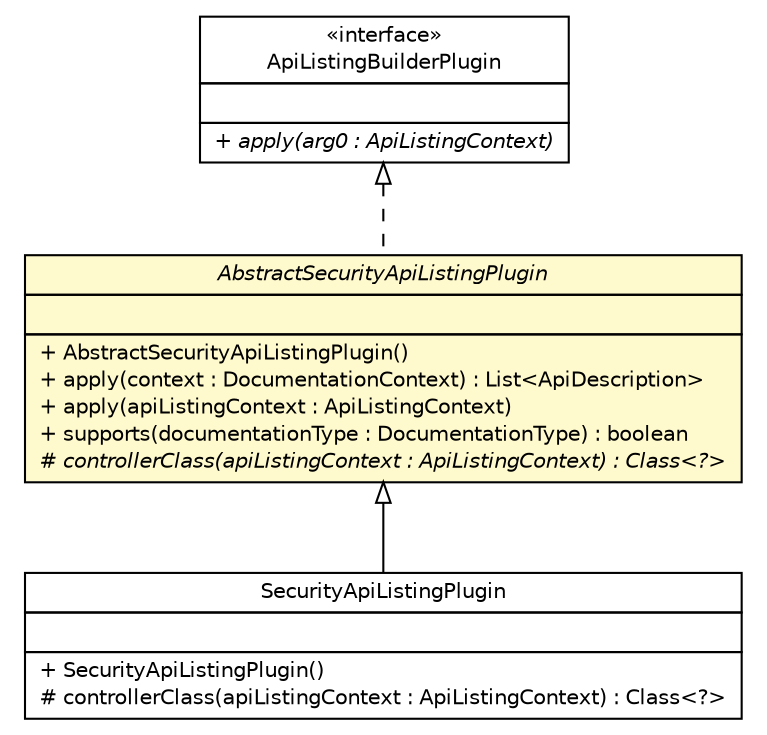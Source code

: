 #!/usr/local/bin/dot
#
# Class diagram 
# Generated by UMLGraph version R5_6-24-gf6e263 (http://www.umlgraph.org/)
#

digraph G {
	edge [fontname="Helvetica",fontsize=10,labelfontname="Helvetica",labelfontsize=10];
	node [fontname="Helvetica",fontsize=10,shape=plaintext];
	nodesep=0.25;
	ranksep=0.5;
	// cn.home1.oss.lib.security.swagger.SecurityApiListingPlugin
	c1103 [label=<<table title="cn.home1.oss.lib.security.swagger.SecurityApiListingPlugin" border="0" cellborder="1" cellspacing="0" cellpadding="2" port="p" href="./SecurityApiListingPlugin.html">
		<tr><td><table border="0" cellspacing="0" cellpadding="1">
<tr><td align="center" balign="center"> SecurityApiListingPlugin </td></tr>
		</table></td></tr>
		<tr><td><table border="0" cellspacing="0" cellpadding="1">
<tr><td align="left" balign="left">  </td></tr>
		</table></td></tr>
		<tr><td><table border="0" cellspacing="0" cellpadding="1">
<tr><td align="left" balign="left"> + SecurityApiListingPlugin() </td></tr>
<tr><td align="left" balign="left"> # controllerClass(apiListingContext : ApiListingContext) : Class&lt;?&gt; </td></tr>
		</table></td></tr>
		</table>>, URL="./SecurityApiListingPlugin.html", fontname="Helvetica", fontcolor="black", fontsize=10.0];
	// cn.home1.oss.lib.security.swagger.AbstractSecurityApiListingPlugin
	c1106 [label=<<table title="cn.home1.oss.lib.security.swagger.AbstractSecurityApiListingPlugin" border="0" cellborder="1" cellspacing="0" cellpadding="2" port="p" bgcolor="lemonChiffon" href="./AbstractSecurityApiListingPlugin.html">
		<tr><td><table border="0" cellspacing="0" cellpadding="1">
<tr><td align="center" balign="center"><font face="Helvetica-Oblique"> AbstractSecurityApiListingPlugin </font></td></tr>
		</table></td></tr>
		<tr><td><table border="0" cellspacing="0" cellpadding="1">
<tr><td align="left" balign="left">  </td></tr>
		</table></td></tr>
		<tr><td><table border="0" cellspacing="0" cellpadding="1">
<tr><td align="left" balign="left"> + AbstractSecurityApiListingPlugin() </td></tr>
<tr><td align="left" balign="left"> + apply(context : DocumentationContext) : List&lt;ApiDescription&gt; </td></tr>
<tr><td align="left" balign="left"> + apply(apiListingContext : ApiListingContext) </td></tr>
<tr><td align="left" balign="left"> + supports(documentationType : DocumentationType) : boolean </td></tr>
<tr><td align="left" balign="left"><font face="Helvetica-Oblique" point-size="10.0"> # controllerClass(apiListingContext : ApiListingContext) : Class&lt;?&gt; </font></td></tr>
		</table></td></tr>
		</table>>, URL="./AbstractSecurityApiListingPlugin.html", fontname="Helvetica", fontcolor="black", fontsize=10.0];
	//cn.home1.oss.lib.security.swagger.SecurityApiListingPlugin extends cn.home1.oss.lib.security.swagger.AbstractSecurityApiListingPlugin
	c1106:p -> c1103:p [dir=back,arrowtail=empty];
	//cn.home1.oss.lib.security.swagger.AbstractSecurityApiListingPlugin implements springfox.documentation.spi.service.ApiListingBuilderPlugin
	c1112:p -> c1106:p [dir=back,arrowtail=empty,style=dashed];
	// springfox.documentation.spi.service.ApiListingBuilderPlugin
	c1112 [label=<<table title="springfox.documentation.spi.service.ApiListingBuilderPlugin" border="0" cellborder="1" cellspacing="0" cellpadding="2" port="p" href="http://java.sun.com/j2se/1.4.2/docs/api/springfox/documentation/spi/service/ApiListingBuilderPlugin.html">
		<tr><td><table border="0" cellspacing="0" cellpadding="1">
<tr><td align="center" balign="center"> &#171;interface&#187; </td></tr>
<tr><td align="center" balign="center"> ApiListingBuilderPlugin </td></tr>
		</table></td></tr>
		<tr><td><table border="0" cellspacing="0" cellpadding="1">
<tr><td align="left" balign="left">  </td></tr>
		</table></td></tr>
		<tr><td><table border="0" cellspacing="0" cellpadding="1">
<tr><td align="left" balign="left"><font face="Helvetica-Oblique" point-size="10.0"> + apply(arg0 : ApiListingContext) </font></td></tr>
		</table></td></tr>
		</table>>, URL="http://java.sun.com/j2se/1.4.2/docs/api/springfox/documentation/spi/service/ApiListingBuilderPlugin.html", fontname="Helvetica", fontcolor="black", fontsize=10.0];
}

